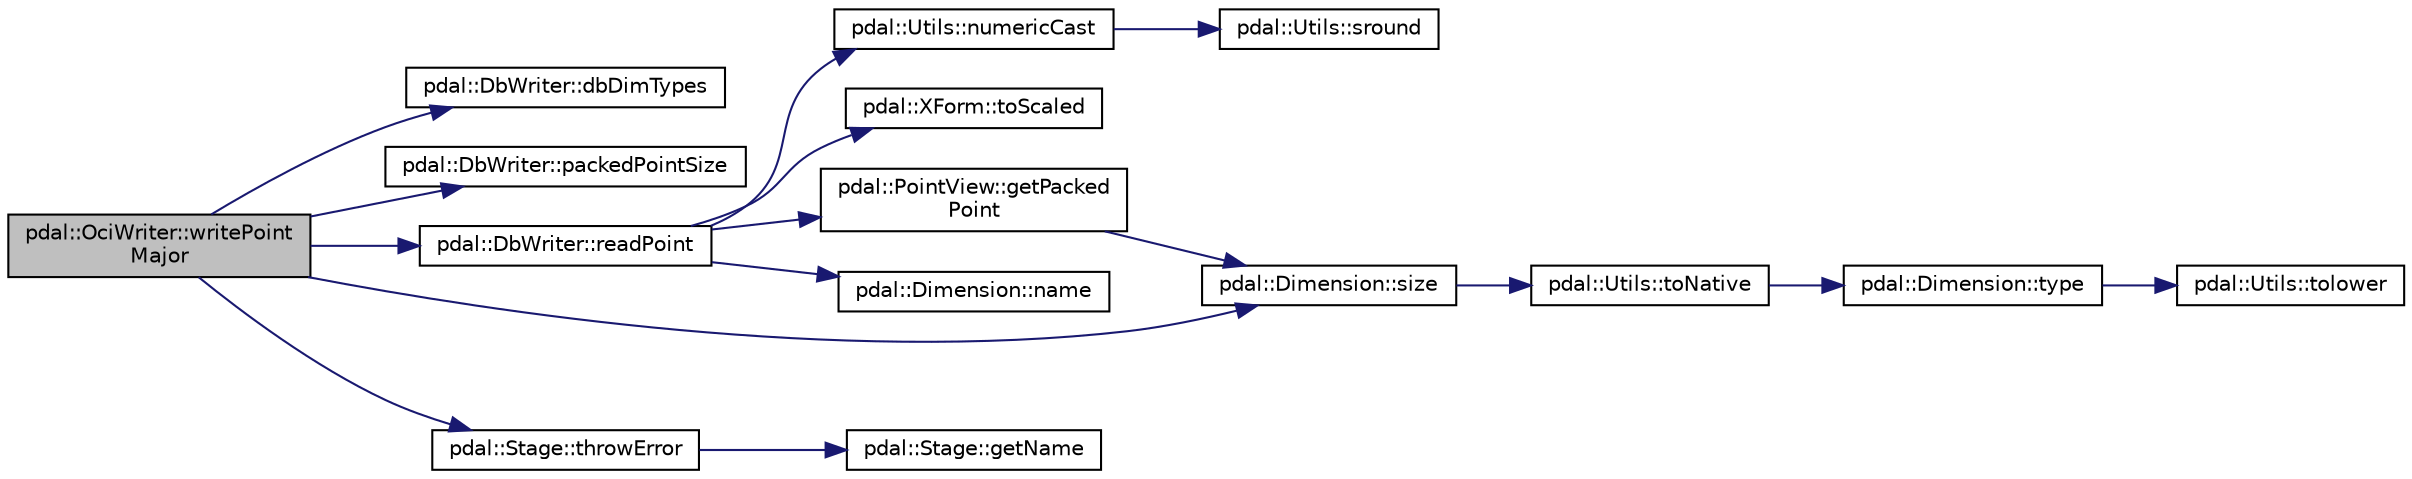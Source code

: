 digraph "pdal::OciWriter::writePointMajor"
{
  edge [fontname="Helvetica",fontsize="10",labelfontname="Helvetica",labelfontsize="10"];
  node [fontname="Helvetica",fontsize="10",shape=record];
  rankdir="LR";
  Node1 [label="pdal::OciWriter::writePoint\lMajor",height=0.2,width=0.4,color="black", fillcolor="grey75", style="filled", fontcolor="black"];
  Node1 -> Node2 [color="midnightblue",fontsize="10",style="solid",fontname="Helvetica"];
  Node2 [label="pdal::DbWriter::dbDimTypes",height=0.2,width=0.4,color="black", fillcolor="white", style="filled",URL="$classpdal_1_1DbWriter.html#aa59072aba21063c635bdd5a7bf5e6597"];
  Node1 -> Node3 [color="midnightblue",fontsize="10",style="solid",fontname="Helvetica"];
  Node3 [label="pdal::DbWriter::packedPointSize",height=0.2,width=0.4,color="black", fillcolor="white", style="filled",URL="$classpdal_1_1DbWriter.html#ac33429c6046736a279baca2812ecca40"];
  Node1 -> Node4 [color="midnightblue",fontsize="10",style="solid",fontname="Helvetica"];
  Node4 [label="pdal::DbWriter::readPoint",height=0.2,width=0.4,color="black", fillcolor="white", style="filled",URL="$classpdal_1_1DbWriter.html#a04cc75915e510a5ceaaef7498c02cb39"];
  Node4 -> Node5 [color="midnightblue",fontsize="10",style="solid",fontname="Helvetica"];
  Node5 [label="pdal::PointView::getPacked\lPoint",height=0.2,width=0.4,color="black", fillcolor="white", style="filled",URL="$classpdal_1_1PointView.html#a7f2cf6f30a64c624e49ce9f7b45b2773"];
  Node5 -> Node6 [color="midnightblue",fontsize="10",style="solid",fontname="Helvetica"];
  Node6 [label="pdal::Dimension::size",height=0.2,width=0.4,color="black", fillcolor="white", style="filled",URL="$namespacepdal_1_1Dimension.html#acf81dae9d5946f3a941f9df154b2329b"];
  Node6 -> Node7 [color="midnightblue",fontsize="10",style="solid",fontname="Helvetica"];
  Node7 [label="pdal::Utils::toNative",height=0.2,width=0.4,color="black", fillcolor="white", style="filled",URL="$namespacepdal_1_1Utils.html#a59253304d0f929e3a3ea00f09636002f"];
  Node7 -> Node8 [color="midnightblue",fontsize="10",style="solid",fontname="Helvetica"];
  Node8 [label="pdal::Dimension::type",height=0.2,width=0.4,color="black", fillcolor="white", style="filled",URL="$namespacepdal_1_1Dimension.html#a880d689fed54aa3ded6f88c9e058c5d2"];
  Node8 -> Node9 [color="midnightblue",fontsize="10",style="solid",fontname="Helvetica"];
  Node9 [label="pdal::Utils::tolower",height=0.2,width=0.4,color="black", fillcolor="white", style="filled",URL="$namespacepdal_1_1Utils.html#a5268937cf695835e55392f752dc02cb2"];
  Node4 -> Node10 [color="midnightblue",fontsize="10",style="solid",fontname="Helvetica"];
  Node10 [label="pdal::Dimension::name",height=0.2,width=0.4,color="black", fillcolor="white", style="filled",URL="$namespacepdal_1_1Dimension.html#af3176b0b7e6b4be000317846cf7c2718"];
  Node4 -> Node11 [color="midnightblue",fontsize="10",style="solid",fontname="Helvetica"];
  Node11 [label="pdal::Utils::numericCast",height=0.2,width=0.4,color="black", fillcolor="white", style="filled",URL="$namespacepdal_1_1Utils.html#a33d614ac71aa03aaa5c10a242c4d14ac"];
  Node11 -> Node12 [color="midnightblue",fontsize="10",style="solid",fontname="Helvetica"];
  Node12 [label="pdal::Utils::sround",height=0.2,width=0.4,color="black", fillcolor="white", style="filled",URL="$namespacepdal_1_1Utils.html#a06833597f1fc4287966cfa0867128e59"];
  Node4 -> Node13 [color="midnightblue",fontsize="10",style="solid",fontname="Helvetica"];
  Node13 [label="pdal::XForm::toScaled",height=0.2,width=0.4,color="black", fillcolor="white", style="filled",URL="$structpdal_1_1XForm.html#af3817e67d13a8d832f168a2f4eac7408"];
  Node1 -> Node6 [color="midnightblue",fontsize="10",style="solid",fontname="Helvetica"];
  Node1 -> Node14 [color="midnightblue",fontsize="10",style="solid",fontname="Helvetica"];
  Node14 [label="pdal::Stage::throwError",height=0.2,width=0.4,color="black", fillcolor="white", style="filled",URL="$classpdal_1_1Stage.html#abdbd1176da12dfd882d931a43290797f"];
  Node14 -> Node15 [color="midnightblue",fontsize="10",style="solid",fontname="Helvetica"];
  Node15 [label="pdal::Stage::getName",height=0.2,width=0.4,color="black", fillcolor="white", style="filled",URL="$classpdal_1_1Stage.html#a6c81d6fbbac17ebe4cd63806916cc750"];
}
